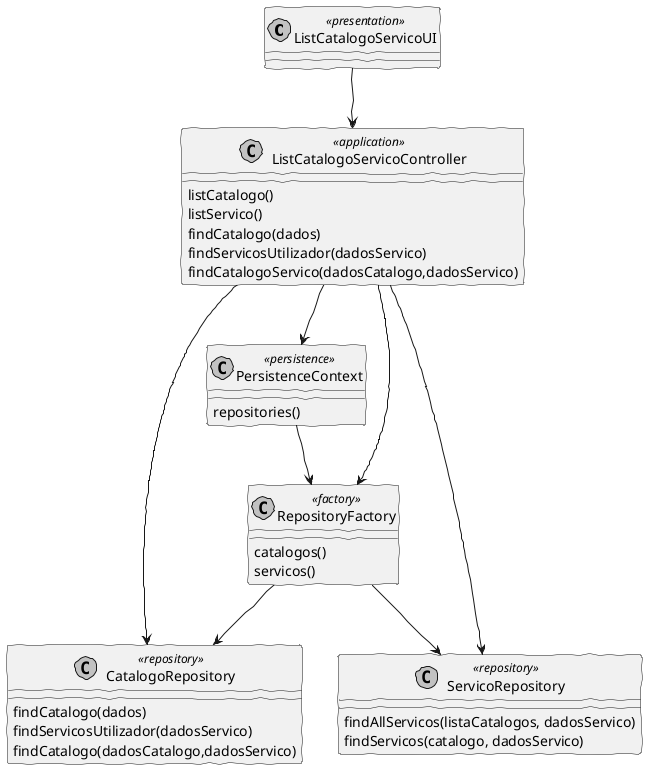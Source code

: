 @startuml
'http://plantuml.com/skinparam.html
skinparam handwritten true
skinparam monochrome true
skinparam packageStyle rect
skinparam defaultFontName FG Virgil
skinparam shadowing false

class ListCatalogoServicoUI <<presentation>>
class ListCatalogoServicoController <<application>>
class PersistenceContext <<persistence>>
class RepositoryFactory <<factory>>
class CatalogoRepository <<repository>>
class ServicoRepository <<repository>>


ListCatalogoServicoUI --> ListCatalogoServicoController
ListCatalogoServicoController : listCatalogo()
ListCatalogoServicoController : listServico()

ListCatalogoServicoController : findCatalogo(dados)
ListCatalogoServicoController : findServicosUtilizador(dadosServico)
ListCatalogoServicoController : findCatalogoServico(dadosCatalogo,dadosServico)

ListCatalogoServicoController --> CatalogoRepository
ListCatalogoServicoController --> ServicoRepository
ListCatalogoServicoController --> PersistenceContext
PersistenceContext : repositories()
ListCatalogoServicoController --> RepositoryFactory
RepositoryFactory : catalogos()
RepositoryFactory : servicos()

PersistenceContext --> RepositoryFactory
RepositoryFactory --> CatalogoRepository
RepositoryFactory --> ServicoRepository

CatalogoRepository : findCatalogo(dados)
CatalogoRepository : findServicosUtilizador(dadosServico)
CatalogoRepository : findCatalogo(dadosCatalogo,dadosServico)

ServicoRepository : findAllServicos(listaCatalogos, dadosServico)
ServicoRepository : findServicos(catalogo, dadosServico)

@enduml
